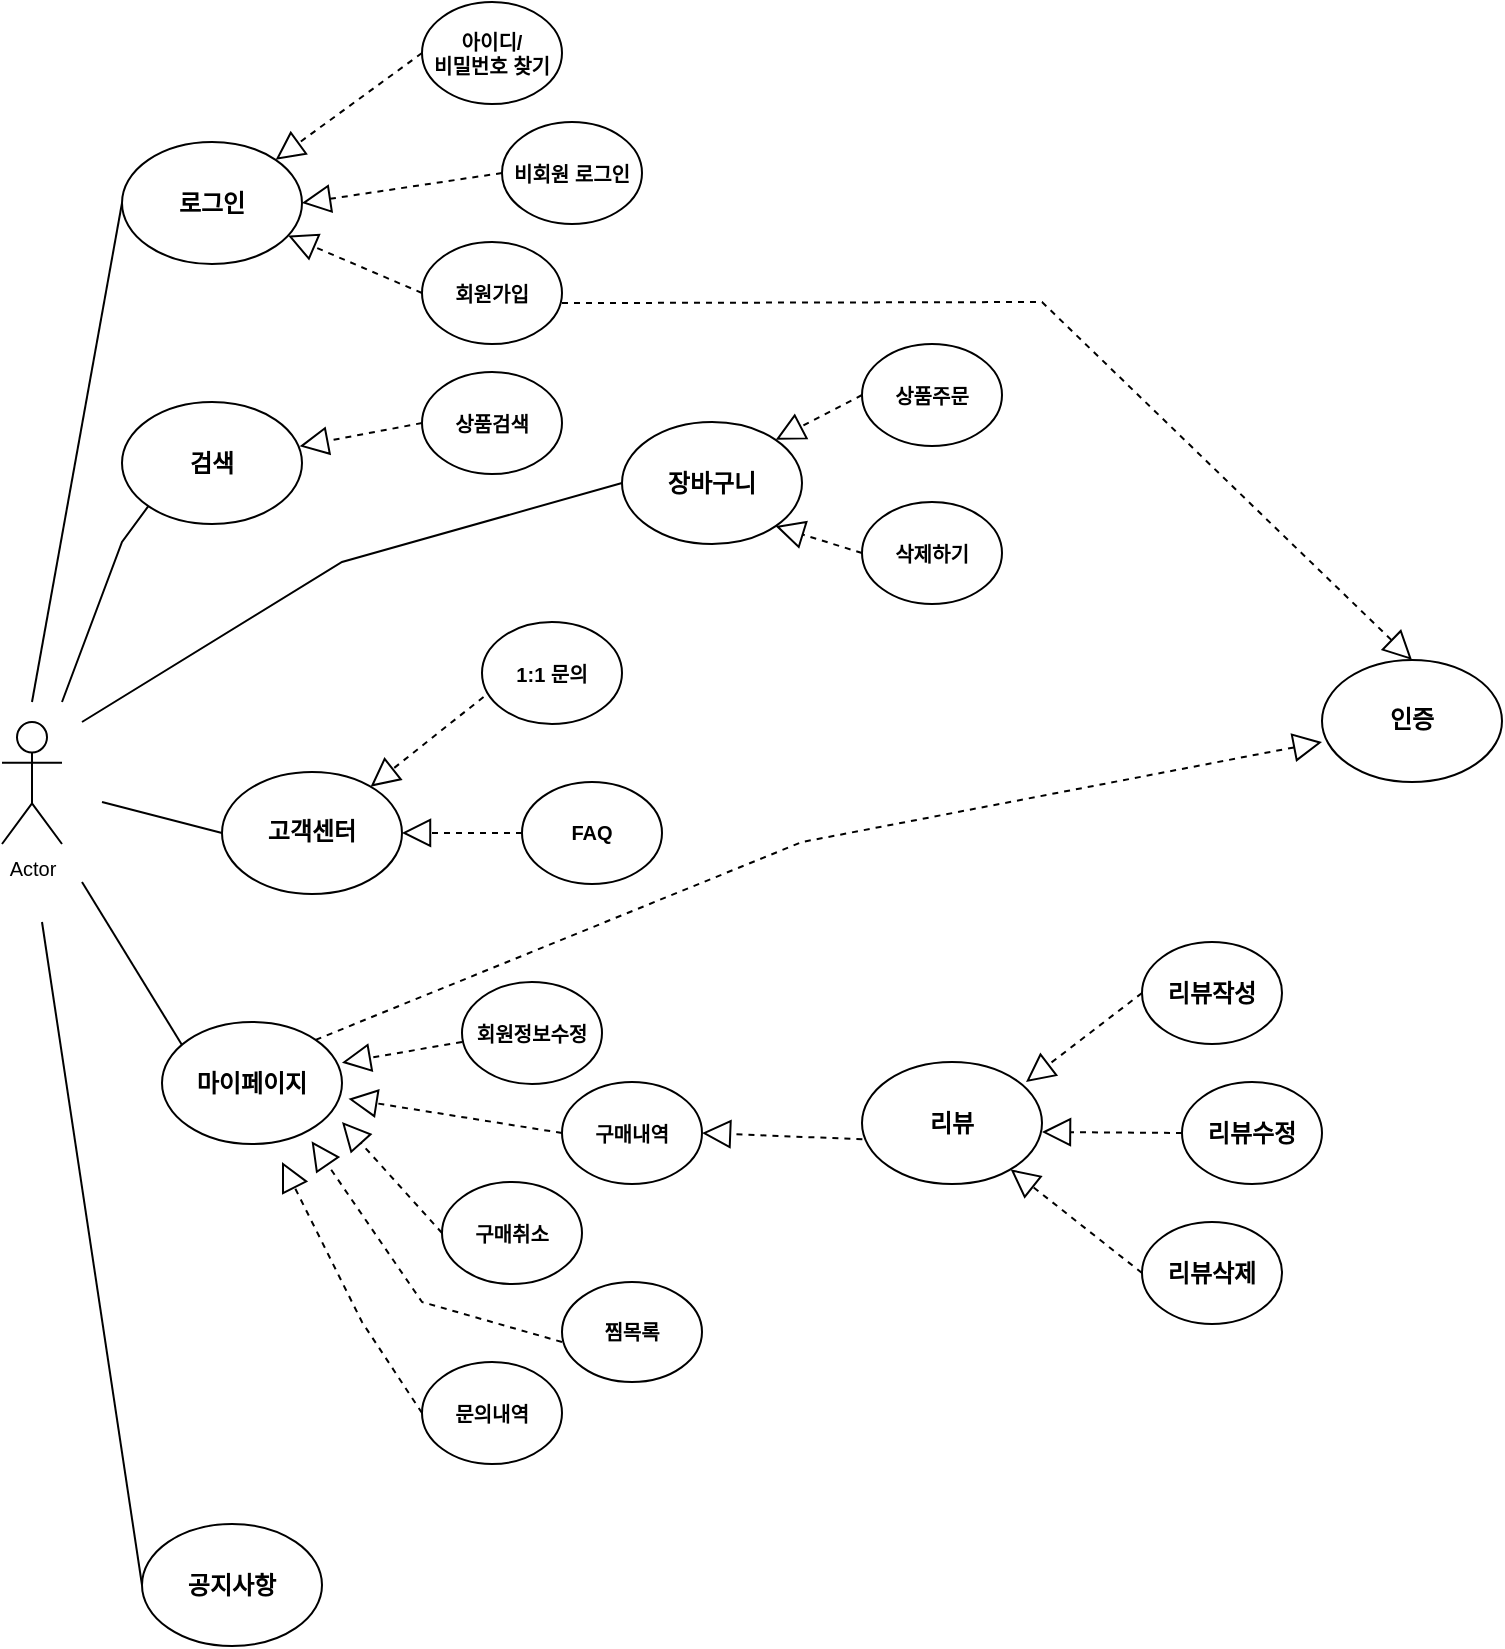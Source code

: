 <mxfile version="15.6.8" type="github">
  <diagram id="B6r3BOdKS04X0gsQsjvU" name="Page-1">
    <mxGraphModel dx="1550" dy="867" grid="1" gridSize="10" guides="1" tooltips="1" connect="1" arrows="1" fold="1" page="1" pageScale="1" pageWidth="1390" pageHeight="980" math="0" shadow="0">
      <root>
        <mxCell id="0" />
        <mxCell id="1" parent="0" />
        <mxCell id="a5ZnZFO5k9ZY8b-LJ0SS-1" value="&lt;b&gt;로그인&lt;/b&gt;" style="ellipse;whiteSpace=wrap;html=1;" vertex="1" parent="1">
          <mxGeometry x="80" y="130" width="90" height="61" as="geometry" />
        </mxCell>
        <mxCell id="a5ZnZFO5k9ZY8b-LJ0SS-3" value="&lt;b&gt;검색&lt;/b&gt;" style="ellipse;whiteSpace=wrap;html=1;" vertex="1" parent="1">
          <mxGeometry x="80" y="260" width="90" height="61" as="geometry" />
        </mxCell>
        <mxCell id="a5ZnZFO5k9ZY8b-LJ0SS-4" value="장바구니" style="ellipse;whiteSpace=wrap;html=1;fontStyle=1" vertex="1" parent="1">
          <mxGeometry x="330" y="270" width="90" height="61" as="geometry" />
        </mxCell>
        <mxCell id="a5ZnZFO5k9ZY8b-LJ0SS-5" value="리뷰" style="ellipse;whiteSpace=wrap;html=1;fontStyle=1" vertex="1" parent="1">
          <mxGeometry x="450" y="590" width="90" height="61" as="geometry" />
        </mxCell>
        <mxCell id="a5ZnZFO5k9ZY8b-LJ0SS-6" value="고객센터" style="ellipse;whiteSpace=wrap;html=1;fontStyle=1" vertex="1" parent="1">
          <mxGeometry x="130" y="444.96" width="90" height="61" as="geometry" />
        </mxCell>
        <mxCell id="a5ZnZFO5k9ZY8b-LJ0SS-10" value="" style="endArrow=none;html=1;rounded=0;entryX=0;entryY=1;entryDx=0;entryDy=0;" edge="1" parent="1" target="a5ZnZFO5k9ZY8b-LJ0SS-3">
          <mxGeometry width="50" height="50" relative="1" as="geometry">
            <mxPoint x="50" y="410" as="sourcePoint" />
            <mxPoint x="130" y="270" as="targetPoint" />
            <Array as="points">
              <mxPoint x="80" y="330" />
            </Array>
          </mxGeometry>
        </mxCell>
        <mxCell id="a5ZnZFO5k9ZY8b-LJ0SS-11" value="" style="endArrow=none;html=1;rounded=0;entryX=0;entryY=0.5;entryDx=0;entryDy=0;" edge="1" parent="1" target="a5ZnZFO5k9ZY8b-LJ0SS-4">
          <mxGeometry width="50" height="50" relative="1" as="geometry">
            <mxPoint x="60" y="420" as="sourcePoint" />
            <mxPoint x="190" y="550" as="targetPoint" />
            <Array as="points">
              <mxPoint x="190" y="340" />
            </Array>
          </mxGeometry>
        </mxCell>
        <mxCell id="a5ZnZFO5k9ZY8b-LJ0SS-13" value="" style="endArrow=none;html=1;rounded=0;entryX=0;entryY=0.5;entryDx=0;entryDy=0;" edge="1" parent="1" target="a5ZnZFO5k9ZY8b-LJ0SS-6">
          <mxGeometry width="50" height="50" relative="1" as="geometry">
            <mxPoint x="70" y="460" as="sourcePoint" />
            <mxPoint x="-10" y="454.96" as="targetPoint" />
            <Array as="points" />
          </mxGeometry>
        </mxCell>
        <mxCell id="a5ZnZFO5k9ZY8b-LJ0SS-14" value="" style="endArrow=none;html=1;rounded=0;entryX=0;entryY=0.5;entryDx=0;entryDy=0;" edge="1" parent="1" target="a5ZnZFO5k9ZY8b-LJ0SS-1">
          <mxGeometry width="50" height="50" relative="1" as="geometry">
            <mxPoint x="35" y="410" as="sourcePoint" />
            <mxPoint x="190" y="350" as="targetPoint" />
          </mxGeometry>
        </mxCell>
        <mxCell id="a5ZnZFO5k9ZY8b-LJ0SS-16" value="아이디/&lt;br style=&quot;font-size: 10px;&quot;&gt;비밀번호 찾기" style="ellipse;whiteSpace=wrap;html=1;fontStyle=1;fontSize=10;" vertex="1" parent="1">
          <mxGeometry x="230" y="60" width="70" height="51" as="geometry" />
        </mxCell>
        <mxCell id="a5ZnZFO5k9ZY8b-LJ0SS-17" value="비회원 로그인" style="ellipse;whiteSpace=wrap;html=1;fontStyle=1;fontSize=10;" vertex="1" parent="1">
          <mxGeometry x="270" y="120" width="70" height="51" as="geometry" />
        </mxCell>
        <mxCell id="a5ZnZFO5k9ZY8b-LJ0SS-20" value="" style="endArrow=block;dashed=1;endFill=0;endSize=12;html=1;rounded=0;exitX=0;exitY=0.5;exitDx=0;exitDy=0;entryX=1;entryY=0;entryDx=0;entryDy=0;" edge="1" parent="1" source="a5ZnZFO5k9ZY8b-LJ0SS-16" target="a5ZnZFO5k9ZY8b-LJ0SS-1">
          <mxGeometry width="160" relative="1" as="geometry">
            <mxPoint x="90" y="370" as="sourcePoint" />
            <mxPoint x="250" y="370" as="targetPoint" />
          </mxGeometry>
        </mxCell>
        <mxCell id="a5ZnZFO5k9ZY8b-LJ0SS-21" value="" style="endArrow=block;dashed=1;endFill=0;endSize=12;html=1;rounded=0;exitX=0;exitY=0.5;exitDx=0;exitDy=0;entryX=1;entryY=0.5;entryDx=0;entryDy=0;" edge="1" parent="1" source="a5ZnZFO5k9ZY8b-LJ0SS-17" target="a5ZnZFO5k9ZY8b-LJ0SS-1">
          <mxGeometry width="160" relative="1" as="geometry">
            <mxPoint x="240" y="100" as="sourcePoint" />
            <mxPoint x="166.82" y="148.787" as="targetPoint" />
          </mxGeometry>
        </mxCell>
        <mxCell id="a5ZnZFO5k9ZY8b-LJ0SS-23" value="상품검색" style="ellipse;whiteSpace=wrap;html=1;fontStyle=1;fontSize=10;" vertex="1" parent="1">
          <mxGeometry x="230" y="245" width="70" height="51" as="geometry" />
        </mxCell>
        <mxCell id="a5ZnZFO5k9ZY8b-LJ0SS-24" value="리뷰작성" style="ellipse;whiteSpace=wrap;html=1;fontStyle=1" vertex="1" parent="1">
          <mxGeometry x="590" y="530" width="70" height="51" as="geometry" />
        </mxCell>
        <mxCell id="a5ZnZFO5k9ZY8b-LJ0SS-25" value="구매취소" style="ellipse;whiteSpace=wrap;html=1;fontStyle=1;fontSize=10;" vertex="1" parent="1">
          <mxGeometry x="240" y="650" width="70" height="51" as="geometry" />
        </mxCell>
        <mxCell id="a5ZnZFO5k9ZY8b-LJ0SS-28" value="" style="endArrow=none;html=1;rounded=0;entryX=0;entryY=0.5;entryDx=0;entryDy=0;startArrow=none;" edge="1" parent="1">
          <mxGeometry width="50" height="50" relative="1" as="geometry">
            <mxPoint x="110" y="581.5" as="sourcePoint" />
            <mxPoint x="110" y="581" as="targetPoint" />
          </mxGeometry>
        </mxCell>
        <mxCell id="a5ZnZFO5k9ZY8b-LJ0SS-29" value="회원정보수정" style="ellipse;whiteSpace=wrap;html=1;fontStyle=1;fontSize=10;" vertex="1" parent="1">
          <mxGeometry x="250" y="550" width="70" height="51" as="geometry" />
        </mxCell>
        <mxCell id="a5ZnZFO5k9ZY8b-LJ0SS-30" value="구매내역" style="ellipse;whiteSpace=wrap;html=1;fontStyle=1;fontSize=10;" vertex="1" parent="1">
          <mxGeometry x="300" y="600" width="70" height="51" as="geometry" />
        </mxCell>
        <mxCell id="a5ZnZFO5k9ZY8b-LJ0SS-32" style="edgeStyle=orthogonalEdgeStyle;rounded=0;orthogonalLoop=1;jettySize=auto;html=1;exitX=0.5;exitY=1;exitDx=0;exitDy=0;fontSize=10;" edge="1" parent="1" source="a5ZnZFO5k9ZY8b-LJ0SS-29" target="a5ZnZFO5k9ZY8b-LJ0SS-29">
          <mxGeometry relative="1" as="geometry" />
        </mxCell>
        <mxCell id="a5ZnZFO5k9ZY8b-LJ0SS-33" value="Actor" style="shape=umlActor;verticalLabelPosition=bottom;verticalAlign=top;html=1;fontSize=10;" vertex="1" parent="1">
          <mxGeometry x="20" y="420" width="30" height="61" as="geometry" />
        </mxCell>
        <mxCell id="a5ZnZFO5k9ZY8b-LJ0SS-34" value="찜목록" style="ellipse;whiteSpace=wrap;html=1;fontStyle=1;fontSize=10;" vertex="1" parent="1">
          <mxGeometry x="300" y="700" width="70" height="50" as="geometry" />
        </mxCell>
        <mxCell id="a5ZnZFO5k9ZY8b-LJ0SS-35" value="" style="endArrow=block;dashed=1;endFill=0;endSize=12;html=1;rounded=0;exitX=0;exitY=0.5;exitDx=0;exitDy=0;entryX=0.831;entryY=0.977;entryDx=0;entryDy=0;entryPerimeter=0;" edge="1" parent="1" target="a5ZnZFO5k9ZY8b-LJ0SS-27">
          <mxGeometry width="160" relative="1" as="geometry">
            <mxPoint x="300" y="730" as="sourcePoint" />
            <mxPoint x="180" y="630" as="targetPoint" />
            <Array as="points">
              <mxPoint x="230" y="710" />
            </Array>
          </mxGeometry>
        </mxCell>
        <mxCell id="a5ZnZFO5k9ZY8b-LJ0SS-36" value="" style="endArrow=block;dashed=1;endFill=0;endSize=12;html=1;rounded=0;exitX=0;exitY=0.5;exitDx=0;exitDy=0;" edge="1" parent="1" source="a5ZnZFO5k9ZY8b-LJ0SS-25">
          <mxGeometry width="160" relative="1" as="geometry">
            <mxPoint x="240" y="620" as="sourcePoint" />
            <mxPoint x="190" y="620" as="targetPoint" />
          </mxGeometry>
        </mxCell>
        <mxCell id="a5ZnZFO5k9ZY8b-LJ0SS-37" value="" style="endArrow=block;dashed=1;endFill=0;endSize=12;html=1;rounded=0;exitX=0;exitY=0.5;exitDx=0;exitDy=0;entryX=1.036;entryY=0.63;entryDx=0;entryDy=0;entryPerimeter=0;" edge="1" parent="1" source="a5ZnZFO5k9ZY8b-LJ0SS-30" target="a5ZnZFO5k9ZY8b-LJ0SS-27">
          <mxGeometry width="160" relative="1" as="geometry">
            <mxPoint x="250" y="609" as="sourcePoint" />
            <mxPoint x="200" y="609" as="targetPoint" />
          </mxGeometry>
        </mxCell>
        <mxCell id="a5ZnZFO5k9ZY8b-LJ0SS-38" value="" style="endArrow=block;dashed=1;endFill=0;endSize=12;html=1;rounded=0;entryX=1;entryY=0.333;entryDx=0;entryDy=0;entryPerimeter=0;" edge="1" parent="1" target="a5ZnZFO5k9ZY8b-LJ0SS-27">
          <mxGeometry width="160" relative="1" as="geometry">
            <mxPoint x="250" y="580" as="sourcePoint" />
            <mxPoint x="240" y="564.52" as="targetPoint" />
          </mxGeometry>
        </mxCell>
        <mxCell id="a5ZnZFO5k9ZY8b-LJ0SS-39" value="문의내역" style="ellipse;whiteSpace=wrap;html=1;fontStyle=1;fontSize=10;" vertex="1" parent="1">
          <mxGeometry x="230" y="740" width="70" height="51" as="geometry" />
        </mxCell>
        <mxCell id="a5ZnZFO5k9ZY8b-LJ0SS-40" value="" style="endArrow=block;dashed=1;endFill=0;endSize=12;html=1;rounded=0;exitX=0;exitY=0.5;exitDx=0;exitDy=0;" edge="1" parent="1" source="a5ZnZFO5k9ZY8b-LJ0SS-39">
          <mxGeometry width="160" relative="1" as="geometry">
            <mxPoint x="247.61" y="761.38" as="sourcePoint" />
            <mxPoint x="160" y="640" as="targetPoint" />
            <Array as="points">
              <mxPoint x="200" y="720" />
            </Array>
          </mxGeometry>
        </mxCell>
        <mxCell id="a5ZnZFO5k9ZY8b-LJ0SS-41" value="" style="endArrow=block;dashed=1;endFill=0;endSize=12;html=1;rounded=0;exitX=0;exitY=0.5;exitDx=0;exitDy=0;entryX=0.987;entryY=0.363;entryDx=0;entryDy=0;entryPerimeter=0;" edge="1" parent="1" source="a5ZnZFO5k9ZY8b-LJ0SS-23" target="a5ZnZFO5k9ZY8b-LJ0SS-3">
          <mxGeometry width="160" relative="1" as="geometry">
            <mxPoint x="240" y="210" as="sourcePoint" />
            <mxPoint x="210" y="240" as="targetPoint" />
          </mxGeometry>
        </mxCell>
        <mxCell id="a5ZnZFO5k9ZY8b-LJ0SS-42" value="리뷰수정" style="ellipse;whiteSpace=wrap;html=1;fontStyle=1" vertex="1" parent="1">
          <mxGeometry x="610" y="600" width="70" height="51" as="geometry" />
        </mxCell>
        <mxCell id="a5ZnZFO5k9ZY8b-LJ0SS-43" value="리뷰삭제" style="ellipse;whiteSpace=wrap;html=1;fontStyle=1" vertex="1" parent="1">
          <mxGeometry x="590" y="670" width="70" height="51" as="geometry" />
        </mxCell>
        <mxCell id="a5ZnZFO5k9ZY8b-LJ0SS-45" value="" style="endArrow=block;dashed=1;endFill=0;endSize=12;html=1;rounded=0;exitX=0;exitY=0.5;exitDx=0;exitDy=0;" edge="1" parent="1" source="a5ZnZFO5k9ZY8b-LJ0SS-24">
          <mxGeometry width="160" relative="1" as="geometry">
            <mxPoint x="570" y="574.42" as="sourcePoint" />
            <mxPoint x="532" y="600" as="targetPoint" />
          </mxGeometry>
        </mxCell>
        <mxCell id="a5ZnZFO5k9ZY8b-LJ0SS-46" value="" style="endArrow=block;dashed=1;endFill=0;endSize=12;html=1;rounded=0;exitX=0;exitY=0.5;exitDx=0;exitDy=0;" edge="1" parent="1" source="a5ZnZFO5k9ZY8b-LJ0SS-42">
          <mxGeometry width="160" relative="1" as="geometry">
            <mxPoint x="570" y="634.42" as="sourcePoint" />
            <mxPoint x="540" y="625" as="targetPoint" />
          </mxGeometry>
        </mxCell>
        <mxCell id="a5ZnZFO5k9ZY8b-LJ0SS-47" value="" style="endArrow=block;dashed=1;endFill=0;endSize=12;html=1;rounded=0;exitX=0;exitY=0.5;exitDx=0;exitDy=0;" edge="1" parent="1" source="a5ZnZFO5k9ZY8b-LJ0SS-43" target="a5ZnZFO5k9ZY8b-LJ0SS-5">
          <mxGeometry width="160" relative="1" as="geometry">
            <mxPoint x="570" y="687.21" as="sourcePoint" />
            <mxPoint x="550" y="650" as="targetPoint" />
          </mxGeometry>
        </mxCell>
        <mxCell id="a5ZnZFO5k9ZY8b-LJ0SS-48" value="상품주문" style="ellipse;whiteSpace=wrap;html=1;fontStyle=1;fontSize=10;" vertex="1" parent="1">
          <mxGeometry x="450" y="231" width="70" height="51" as="geometry" />
        </mxCell>
        <mxCell id="a5ZnZFO5k9ZY8b-LJ0SS-49" value="" style="endArrow=block;dashed=1;endFill=0;endSize=12;html=1;rounded=0;exitX=0;exitY=0.5;exitDx=0;exitDy=0;entryX=1;entryY=0;entryDx=0;entryDy=0;" edge="1" parent="1" source="a5ZnZFO5k9ZY8b-LJ0SS-48" target="a5ZnZFO5k9ZY8b-LJ0SS-4">
          <mxGeometry width="160" relative="1" as="geometry">
            <mxPoint x="450" y="150" as="sourcePoint" />
            <mxPoint x="420" y="180" as="targetPoint" />
          </mxGeometry>
        </mxCell>
        <mxCell id="a5ZnZFO5k9ZY8b-LJ0SS-50" value="삭제하기" style="ellipse;whiteSpace=wrap;html=1;fontStyle=1;fontSize=10;" vertex="1" parent="1">
          <mxGeometry x="450" y="310" width="70" height="51" as="geometry" />
        </mxCell>
        <mxCell id="a5ZnZFO5k9ZY8b-LJ0SS-51" value="" style="endArrow=block;dashed=1;endFill=0;endSize=12;html=1;rounded=0;exitX=0;exitY=0.5;exitDx=0;exitDy=0;entryX=1;entryY=1;entryDx=0;entryDy=0;" edge="1" parent="1" source="a5ZnZFO5k9ZY8b-LJ0SS-50" target="a5ZnZFO5k9ZY8b-LJ0SS-4">
          <mxGeometry width="160" relative="1" as="geometry">
            <mxPoint x="450" y="220" as="sourcePoint" />
            <mxPoint x="420" y="250" as="targetPoint" />
          </mxGeometry>
        </mxCell>
        <mxCell id="a5ZnZFO5k9ZY8b-LJ0SS-60" value="회원가입" style="ellipse;whiteSpace=wrap;html=1;fontStyle=1;fontSize=10;" vertex="1" parent="1">
          <mxGeometry x="230" y="180" width="70" height="51" as="geometry" />
        </mxCell>
        <mxCell id="a5ZnZFO5k9ZY8b-LJ0SS-61" value="" style="endArrow=block;dashed=1;endFill=0;endSize=12;html=1;rounded=0;exitX=0;exitY=0.5;exitDx=0;exitDy=0;" edge="1" parent="1" source="a5ZnZFO5k9ZY8b-LJ0SS-60" target="a5ZnZFO5k9ZY8b-LJ0SS-1">
          <mxGeometry width="160" relative="1" as="geometry">
            <mxPoint x="240" y="155" as="sourcePoint" />
            <mxPoint x="180" y="210" as="targetPoint" />
          </mxGeometry>
        </mxCell>
        <mxCell id="a5ZnZFO5k9ZY8b-LJ0SS-62" value="1:1 문의" style="ellipse;whiteSpace=wrap;html=1;fontStyle=1;fontSize=10;" vertex="1" parent="1">
          <mxGeometry x="260" y="370" width="70" height="51" as="geometry" />
        </mxCell>
        <mxCell id="a5ZnZFO5k9ZY8b-LJ0SS-63" value="" style="endArrow=block;dashed=1;endFill=0;endSize=12;html=1;rounded=0;exitX=0.011;exitY=0.735;exitDx=0;exitDy=0;exitPerimeter=0;" edge="1" parent="1" source="a5ZnZFO5k9ZY8b-LJ0SS-62" target="a5ZnZFO5k9ZY8b-LJ0SS-6">
          <mxGeometry width="160" relative="1" as="geometry">
            <mxPoint x="260" y="370" as="sourcePoint" />
            <mxPoint x="209.962" y="344.962" as="targetPoint" />
          </mxGeometry>
        </mxCell>
        <mxCell id="a5ZnZFO5k9ZY8b-LJ0SS-64" value="FAQ" style="ellipse;whiteSpace=wrap;html=1;fontStyle=1;fontSize=10;" vertex="1" parent="1">
          <mxGeometry x="280" y="449.96" width="70" height="51" as="geometry" />
        </mxCell>
        <mxCell id="a5ZnZFO5k9ZY8b-LJ0SS-65" value="" style="endArrow=block;dashed=1;endFill=0;endSize=12;html=1;rounded=0;exitX=0;exitY=0.5;exitDx=0;exitDy=0;entryX=1;entryY=0.5;entryDx=0;entryDy=0;" edge="1" parent="1" source="a5ZnZFO5k9ZY8b-LJ0SS-64" target="a5ZnZFO5k9ZY8b-LJ0SS-6">
          <mxGeometry width="160" relative="1" as="geometry">
            <mxPoint x="270" y="405.0" as="sourcePoint" />
            <mxPoint x="211.229" y="460.583" as="targetPoint" />
          </mxGeometry>
        </mxCell>
        <mxCell id="a5ZnZFO5k9ZY8b-LJ0SS-27" value="마이페이지" style="ellipse;whiteSpace=wrap;html=1;fontStyle=1" vertex="1" parent="1">
          <mxGeometry x="100" y="570" width="90" height="61" as="geometry" />
        </mxCell>
        <mxCell id="a5ZnZFO5k9ZY8b-LJ0SS-66" value="" style="endArrow=none;html=1;rounded=0;entryX=0;entryY=0.5;entryDx=0;entryDy=0;" edge="1" parent="1">
          <mxGeometry width="50" height="50" relative="1" as="geometry">
            <mxPoint x="60" y="500" as="sourcePoint" />
            <mxPoint x="110" y="581.5" as="targetPoint" />
          </mxGeometry>
        </mxCell>
        <mxCell id="a5ZnZFO5k9ZY8b-LJ0SS-67" value="공지사항" style="ellipse;whiteSpace=wrap;html=1;fontStyle=1" vertex="1" parent="1">
          <mxGeometry x="90" y="821" width="90" height="61" as="geometry" />
        </mxCell>
        <mxCell id="a5ZnZFO5k9ZY8b-LJ0SS-68" value="" style="endArrow=none;html=1;rounded=0;entryX=0;entryY=0.5;entryDx=0;entryDy=0;" edge="1" parent="1" target="a5ZnZFO5k9ZY8b-LJ0SS-67">
          <mxGeometry width="50" height="50" relative="1" as="geometry">
            <mxPoint x="40" y="520" as="sourcePoint" />
            <mxPoint x="90" y="871" as="targetPoint" />
          </mxGeometry>
        </mxCell>
        <mxCell id="a5ZnZFO5k9ZY8b-LJ0SS-70" value="" style="endArrow=block;dashed=1;endFill=0;endSize=12;html=1;rounded=0;exitX=0.002;exitY=0.633;exitDx=0;exitDy=0;entryX=1;entryY=0.5;entryDx=0;entryDy=0;exitPerimeter=0;" edge="1" parent="1" source="a5ZnZFO5k9ZY8b-LJ0SS-5" target="a5ZnZFO5k9ZY8b-LJ0SS-30">
          <mxGeometry width="160" relative="1" as="geometry">
            <mxPoint x="428" y="576.5" as="sourcePoint" />
            <mxPoint x="370" y="620" as="targetPoint" />
          </mxGeometry>
        </mxCell>
        <mxCell id="a5ZnZFO5k9ZY8b-LJ0SS-71" value="인증" style="ellipse;whiteSpace=wrap;html=1;fontStyle=1" vertex="1" parent="1">
          <mxGeometry x="680" y="388.96" width="90" height="61" as="geometry" />
        </mxCell>
        <mxCell id="a5ZnZFO5k9ZY8b-LJ0SS-72" value="" style="endArrow=block;dashed=1;endFill=0;endSize=12;html=1;rounded=0;exitX=1;exitY=0;exitDx=0;exitDy=0;" edge="1" parent="1" source="a5ZnZFO5k9ZY8b-LJ0SS-27">
          <mxGeometry width="160" relative="1" as="geometry">
            <mxPoint x="460" y="345.5" as="sourcePoint" />
            <mxPoint x="680" y="430" as="targetPoint" />
            <Array as="points">
              <mxPoint x="420" y="480" />
            </Array>
          </mxGeometry>
        </mxCell>
        <mxCell id="a5ZnZFO5k9ZY8b-LJ0SS-73" value="" style="endArrow=block;dashed=1;endFill=0;endSize=12;html=1;rounded=0;exitX=0.5;exitY=0;exitDx=0;exitDy=0;entryX=0.5;entryY=0;entryDx=0;entryDy=0;" edge="1" parent="1" target="a5ZnZFO5k9ZY8b-LJ0SS-71">
          <mxGeometry width="160" relative="1" as="geometry">
            <mxPoint x="300" y="210.54" as="sourcePoint" />
            <mxPoint x="835" y="60.0" as="targetPoint" />
            <Array as="points">
              <mxPoint x="540" y="210" />
            </Array>
          </mxGeometry>
        </mxCell>
      </root>
    </mxGraphModel>
  </diagram>
</mxfile>
